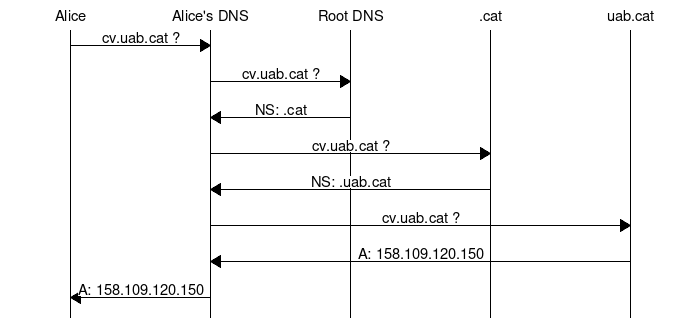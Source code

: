 msc {
   arcgradient = 0, width=700;
 
 A[label="Alice"],
 ns[label="Alice's DNS"],
 root[label="Root DNS"],
 cat[label=".cat"],
 uab_cat[label="uab.cat"];
 
 A => ns [label="cv.uab.cat ?"];
 
 ns => root [label="cv.uab.cat ?"];
 root => ns [label="NS: .cat"];
 
 ns => cat [label="cv.uab.cat ?"];
 cat => ns [label="NS: .uab.cat"];
 
 ns => uab_cat [label="cv.uab.cat ?"];
 uab_cat => ns [label="A: 158.109.120.150"];
 
 ns => A [label="A: 158.109.120.150"];
 
}

